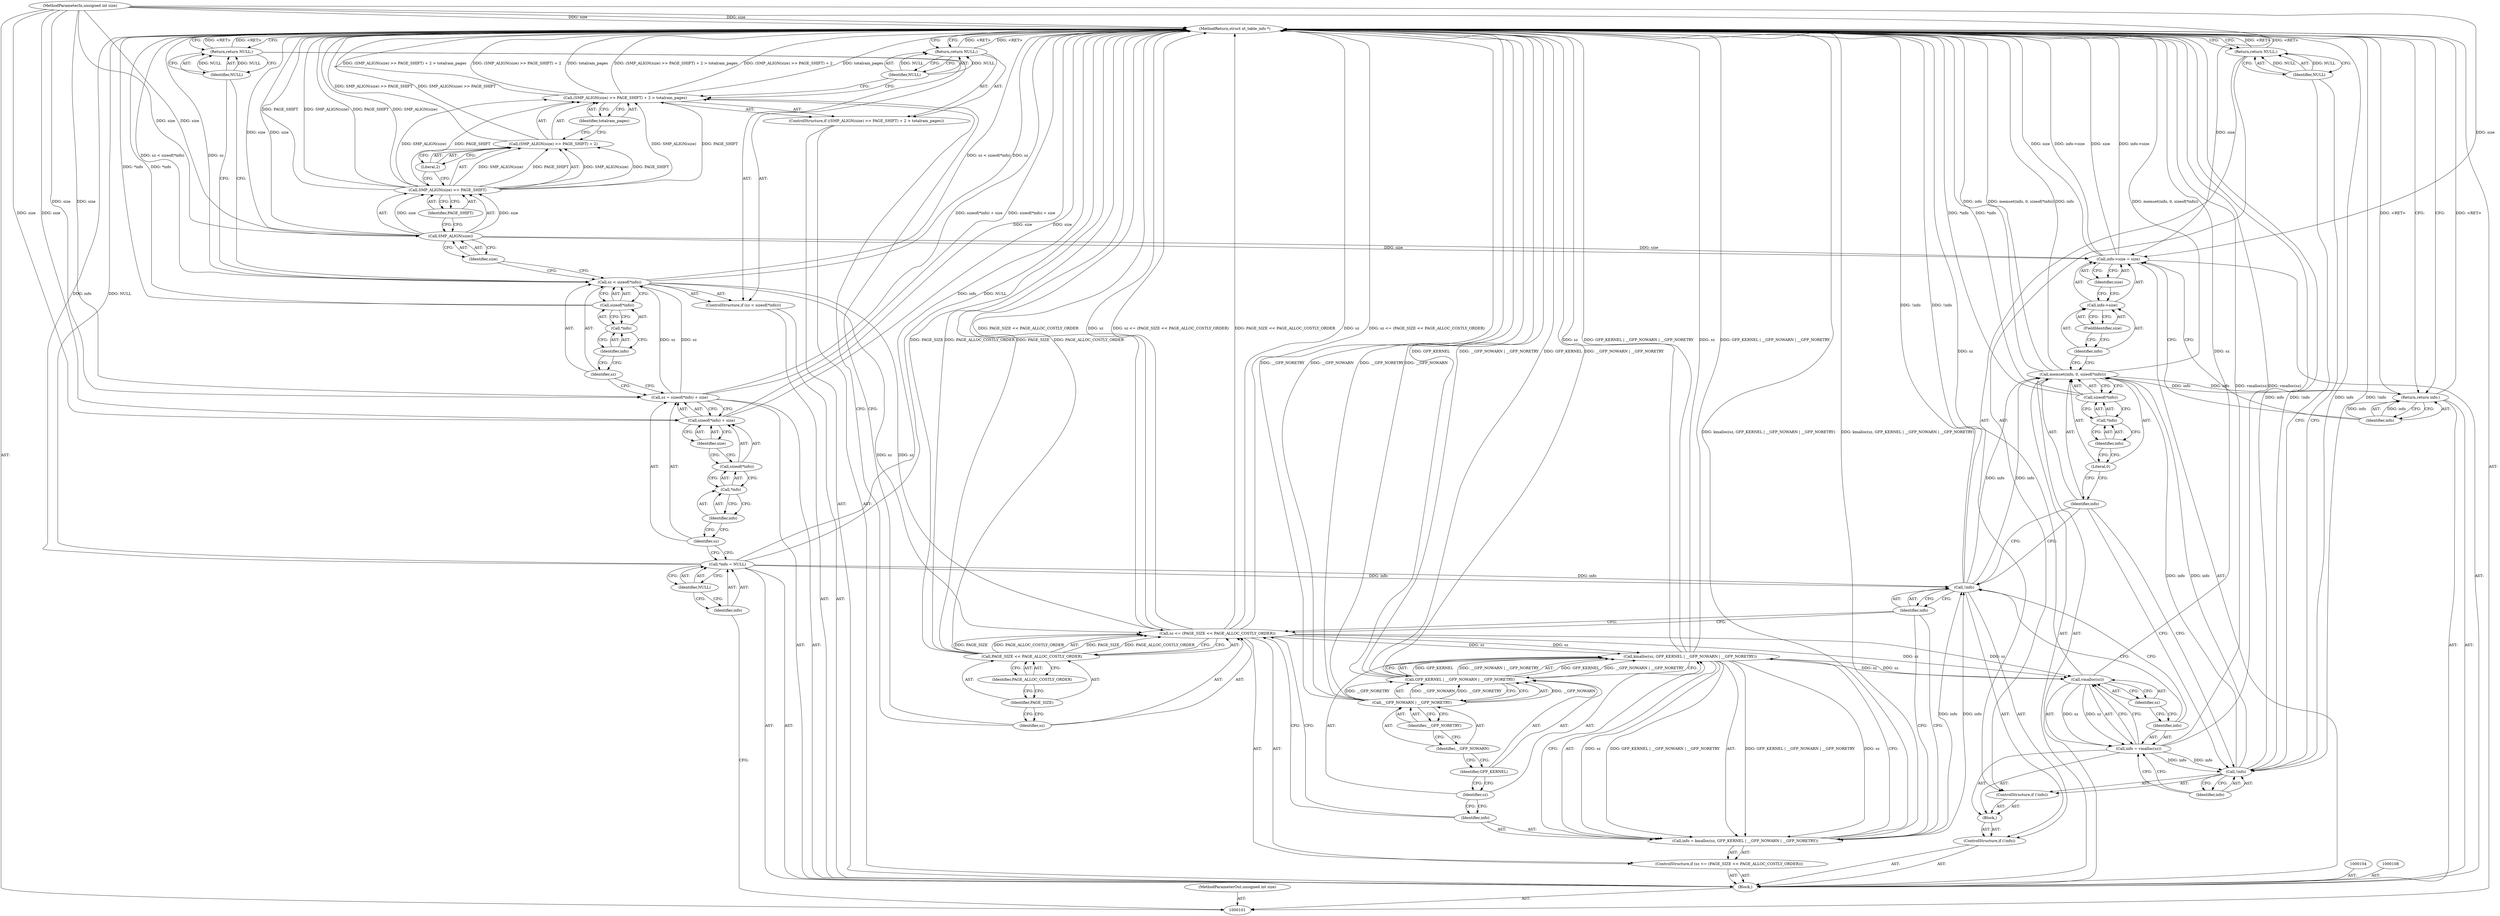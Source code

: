digraph "0_linux_d157bd761585605b7882935ffb86286919f62ea1" {
"1000176" [label="(MethodReturn,struct xt_table_info *)"];
"1000102" [label="(MethodParameterIn,unsigned int size)"];
"1000260" [label="(MethodParameterOut,unsigned int size)"];
"1000129" [label="(Identifier,size)"];
"1000124" [label="(ControlStructure,if ((SMP_ALIGN(size) >> PAGE_SHIFT) + 2 > totalram_pages))"];
"1000130" [label="(Identifier,PAGE_SHIFT)"];
"1000131" [label="(Literal,2)"];
"1000132" [label="(Identifier,totalram_pages)"];
"1000125" [label="(Call,(SMP_ALIGN(size) >> PAGE_SHIFT) + 2 > totalram_pages)"];
"1000126" [label="(Call,(SMP_ALIGN(size) >> PAGE_SHIFT) + 2)"];
"1000127" [label="(Call,SMP_ALIGN(size) >> PAGE_SHIFT)"];
"1000128" [label="(Call,SMP_ALIGN(size))"];
"1000134" [label="(Identifier,NULL)"];
"1000133" [label="(Return,return NULL;)"];
"1000135" [label="(ControlStructure,if (sz <= (PAGE_SIZE << PAGE_ALLOC_COSTLY_ORDER)))"];
"1000138" [label="(Call,PAGE_SIZE << PAGE_ALLOC_COSTLY_ORDER)"];
"1000139" [label="(Identifier,PAGE_SIZE)"];
"1000140" [label="(Identifier,PAGE_ALLOC_COSTLY_ORDER)"];
"1000136" [label="(Call,sz <= (PAGE_SIZE << PAGE_ALLOC_COSTLY_ORDER))"];
"1000137" [label="(Identifier,sz)"];
"1000144" [label="(Identifier,sz)"];
"1000141" [label="(Call,info = kmalloc(sz, GFP_KERNEL | __GFP_NOWARN | __GFP_NORETRY))"];
"1000142" [label="(Identifier,info)"];
"1000145" [label="(Call,GFP_KERNEL | __GFP_NOWARN | __GFP_NORETRY)"];
"1000146" [label="(Identifier,GFP_KERNEL)"];
"1000147" [label="(Call,__GFP_NOWARN | __GFP_NORETRY)"];
"1000148" [label="(Identifier,__GFP_NOWARN)"];
"1000149" [label="(Identifier,__GFP_NORETRY)"];
"1000143" [label="(Call,kmalloc(sz, GFP_KERNEL | __GFP_NOWARN | __GFP_NORETRY))"];
"1000150" [label="(ControlStructure,if (!info))"];
"1000153" [label="(Block,)"];
"1000151" [label="(Call,!info)"];
"1000152" [label="(Identifier,info)"];
"1000157" [label="(Identifier,sz)"];
"1000154" [label="(Call,info = vmalloc(sz))"];
"1000155" [label="(Identifier,info)"];
"1000156" [label="(Call,vmalloc(sz))"];
"1000158" [label="(ControlStructure,if (!info))"];
"1000159" [label="(Call,!info)"];
"1000160" [label="(Identifier,info)"];
"1000162" [label="(Identifier,NULL)"];
"1000161" [label="(Return,return NULL;)"];
"1000103" [label="(Block,)"];
"1000163" [label="(Call,memset(info, 0, sizeof(*info)))"];
"1000165" [label="(Literal,0)"];
"1000166" [label="(Call,sizeof(*info))"];
"1000167" [label="(Call,*info)"];
"1000168" [label="(Identifier,info)"];
"1000164" [label="(Identifier,info)"];
"1000169" [label="(Call,info->size = size)"];
"1000170" [label="(Call,info->size)"];
"1000171" [label="(Identifier,info)"];
"1000173" [label="(Identifier,size)"];
"1000172" [label="(FieldIdentifier,size)"];
"1000174" [label="(Return,return info;)"];
"1000175" [label="(Identifier,info)"];
"1000105" [label="(Call,*info = NULL)"];
"1000106" [label="(Identifier,info)"];
"1000107" [label="(Identifier,NULL)"];
"1000111" [label="(Call,sizeof(*info) + size)"];
"1000112" [label="(Call,sizeof(*info))"];
"1000113" [label="(Call,*info)"];
"1000114" [label="(Identifier,info)"];
"1000115" [label="(Identifier,size)"];
"1000109" [label="(Call,sz = sizeof(*info) + size)"];
"1000110" [label="(Identifier,sz)"];
"1000116" [label="(ControlStructure,if (sz < sizeof(*info)))"];
"1000119" [label="(Call,sizeof(*info))"];
"1000120" [label="(Call,*info)"];
"1000121" [label="(Identifier,info)"];
"1000117" [label="(Call,sz < sizeof(*info))"];
"1000118" [label="(Identifier,sz)"];
"1000122" [label="(Return,return NULL;)"];
"1000123" [label="(Identifier,NULL)"];
"1000176" -> "1000101"  [label="AST: "];
"1000176" -> "1000122"  [label="CFG: "];
"1000176" -> "1000133"  [label="CFG: "];
"1000176" -> "1000161"  [label="CFG: "];
"1000176" -> "1000174"  [label="CFG: "];
"1000161" -> "1000176"  [label="DDG: <RET>"];
"1000122" -> "1000176"  [label="DDG: <RET>"];
"1000133" -> "1000176"  [label="DDG: <RET>"];
"1000174" -> "1000176"  [label="DDG: <RET>"];
"1000125" -> "1000176"  [label="DDG: (SMP_ALIGN(size) >> PAGE_SHIFT) + 2 > totalram_pages"];
"1000125" -> "1000176"  [label="DDG: (SMP_ALIGN(size) >> PAGE_SHIFT) + 2"];
"1000125" -> "1000176"  [label="DDG: totalram_pages"];
"1000156" -> "1000176"  [label="DDG: sz"];
"1000159" -> "1000176"  [label="DDG: info"];
"1000159" -> "1000176"  [label="DDG: !info"];
"1000111" -> "1000176"  [label="DDG: size"];
"1000126" -> "1000176"  [label="DDG: SMP_ALIGN(size) >> PAGE_SHIFT"];
"1000117" -> "1000176"  [label="DDG: sz"];
"1000117" -> "1000176"  [label="DDG: sz < sizeof(*info)"];
"1000102" -> "1000176"  [label="DDG: size"];
"1000169" -> "1000176"  [label="DDG: info->size"];
"1000169" -> "1000176"  [label="DDG: size"];
"1000127" -> "1000176"  [label="DDG: PAGE_SHIFT"];
"1000127" -> "1000176"  [label="DDG: SMP_ALIGN(size)"];
"1000163" -> "1000176"  [label="DDG: info"];
"1000163" -> "1000176"  [label="DDG: memset(info, 0, sizeof(*info))"];
"1000105" -> "1000176"  [label="DDG: NULL"];
"1000105" -> "1000176"  [label="DDG: info"];
"1000151" -> "1000176"  [label="DDG: !info"];
"1000138" -> "1000176"  [label="DDG: PAGE_SIZE"];
"1000138" -> "1000176"  [label="DDG: PAGE_ALLOC_COSTLY_ORDER"];
"1000128" -> "1000176"  [label="DDG: size"];
"1000143" -> "1000176"  [label="DDG: sz"];
"1000143" -> "1000176"  [label="DDG: GFP_KERNEL | __GFP_NOWARN | __GFP_NORETRY"];
"1000166" -> "1000176"  [label="DDG: *info"];
"1000147" -> "1000176"  [label="DDG: __GFP_NORETRY"];
"1000147" -> "1000176"  [label="DDG: __GFP_NOWARN"];
"1000119" -> "1000176"  [label="DDG: *info"];
"1000141" -> "1000176"  [label="DDG: kmalloc(sz, GFP_KERNEL | __GFP_NOWARN | __GFP_NORETRY)"];
"1000136" -> "1000176"  [label="DDG: sz <= (PAGE_SIZE << PAGE_ALLOC_COSTLY_ORDER)"];
"1000136" -> "1000176"  [label="DDG: PAGE_SIZE << PAGE_ALLOC_COSTLY_ORDER"];
"1000136" -> "1000176"  [label="DDG: sz"];
"1000154" -> "1000176"  [label="DDG: vmalloc(sz)"];
"1000145" -> "1000176"  [label="DDG: GFP_KERNEL"];
"1000145" -> "1000176"  [label="DDG: __GFP_NOWARN | __GFP_NORETRY"];
"1000109" -> "1000176"  [label="DDG: sizeof(*info) + size"];
"1000102" -> "1000101"  [label="AST: "];
"1000102" -> "1000176"  [label="DDG: size"];
"1000102" -> "1000109"  [label="DDG: size"];
"1000102" -> "1000111"  [label="DDG: size"];
"1000102" -> "1000128"  [label="DDG: size"];
"1000102" -> "1000169"  [label="DDG: size"];
"1000260" -> "1000101"  [label="AST: "];
"1000129" -> "1000128"  [label="AST: "];
"1000129" -> "1000117"  [label="CFG: "];
"1000128" -> "1000129"  [label="CFG: "];
"1000124" -> "1000103"  [label="AST: "];
"1000125" -> "1000124"  [label="AST: "];
"1000133" -> "1000124"  [label="AST: "];
"1000130" -> "1000127"  [label="AST: "];
"1000130" -> "1000128"  [label="CFG: "];
"1000127" -> "1000130"  [label="CFG: "];
"1000131" -> "1000126"  [label="AST: "];
"1000131" -> "1000127"  [label="CFG: "];
"1000126" -> "1000131"  [label="CFG: "];
"1000132" -> "1000125"  [label="AST: "];
"1000132" -> "1000126"  [label="CFG: "];
"1000125" -> "1000132"  [label="CFG: "];
"1000125" -> "1000124"  [label="AST: "];
"1000125" -> "1000132"  [label="CFG: "];
"1000126" -> "1000125"  [label="AST: "];
"1000132" -> "1000125"  [label="AST: "];
"1000134" -> "1000125"  [label="CFG: "];
"1000137" -> "1000125"  [label="CFG: "];
"1000125" -> "1000176"  [label="DDG: (SMP_ALIGN(size) >> PAGE_SHIFT) + 2 > totalram_pages"];
"1000125" -> "1000176"  [label="DDG: (SMP_ALIGN(size) >> PAGE_SHIFT) + 2"];
"1000125" -> "1000176"  [label="DDG: totalram_pages"];
"1000127" -> "1000125"  [label="DDG: SMP_ALIGN(size)"];
"1000127" -> "1000125"  [label="DDG: PAGE_SHIFT"];
"1000126" -> "1000125"  [label="AST: "];
"1000126" -> "1000131"  [label="CFG: "];
"1000127" -> "1000126"  [label="AST: "];
"1000131" -> "1000126"  [label="AST: "];
"1000132" -> "1000126"  [label="CFG: "];
"1000126" -> "1000176"  [label="DDG: SMP_ALIGN(size) >> PAGE_SHIFT"];
"1000127" -> "1000126"  [label="DDG: SMP_ALIGN(size)"];
"1000127" -> "1000126"  [label="DDG: PAGE_SHIFT"];
"1000127" -> "1000126"  [label="AST: "];
"1000127" -> "1000130"  [label="CFG: "];
"1000128" -> "1000127"  [label="AST: "];
"1000130" -> "1000127"  [label="AST: "];
"1000131" -> "1000127"  [label="CFG: "];
"1000127" -> "1000176"  [label="DDG: PAGE_SHIFT"];
"1000127" -> "1000176"  [label="DDG: SMP_ALIGN(size)"];
"1000127" -> "1000125"  [label="DDG: SMP_ALIGN(size)"];
"1000127" -> "1000125"  [label="DDG: PAGE_SHIFT"];
"1000127" -> "1000126"  [label="DDG: SMP_ALIGN(size)"];
"1000127" -> "1000126"  [label="DDG: PAGE_SHIFT"];
"1000128" -> "1000127"  [label="DDG: size"];
"1000128" -> "1000127"  [label="AST: "];
"1000128" -> "1000129"  [label="CFG: "];
"1000129" -> "1000128"  [label="AST: "];
"1000130" -> "1000128"  [label="CFG: "];
"1000128" -> "1000176"  [label="DDG: size"];
"1000128" -> "1000127"  [label="DDG: size"];
"1000102" -> "1000128"  [label="DDG: size"];
"1000128" -> "1000169"  [label="DDG: size"];
"1000134" -> "1000133"  [label="AST: "];
"1000134" -> "1000125"  [label="CFG: "];
"1000133" -> "1000134"  [label="CFG: "];
"1000134" -> "1000133"  [label="DDG: NULL"];
"1000133" -> "1000124"  [label="AST: "];
"1000133" -> "1000134"  [label="CFG: "];
"1000134" -> "1000133"  [label="AST: "];
"1000176" -> "1000133"  [label="CFG: "];
"1000133" -> "1000176"  [label="DDG: <RET>"];
"1000134" -> "1000133"  [label="DDG: NULL"];
"1000135" -> "1000103"  [label="AST: "];
"1000136" -> "1000135"  [label="AST: "];
"1000141" -> "1000135"  [label="AST: "];
"1000138" -> "1000136"  [label="AST: "];
"1000138" -> "1000140"  [label="CFG: "];
"1000139" -> "1000138"  [label="AST: "];
"1000140" -> "1000138"  [label="AST: "];
"1000136" -> "1000138"  [label="CFG: "];
"1000138" -> "1000176"  [label="DDG: PAGE_SIZE"];
"1000138" -> "1000176"  [label="DDG: PAGE_ALLOC_COSTLY_ORDER"];
"1000138" -> "1000136"  [label="DDG: PAGE_SIZE"];
"1000138" -> "1000136"  [label="DDG: PAGE_ALLOC_COSTLY_ORDER"];
"1000139" -> "1000138"  [label="AST: "];
"1000139" -> "1000137"  [label="CFG: "];
"1000140" -> "1000139"  [label="CFG: "];
"1000140" -> "1000138"  [label="AST: "];
"1000140" -> "1000139"  [label="CFG: "];
"1000138" -> "1000140"  [label="CFG: "];
"1000136" -> "1000135"  [label="AST: "];
"1000136" -> "1000138"  [label="CFG: "];
"1000137" -> "1000136"  [label="AST: "];
"1000138" -> "1000136"  [label="AST: "];
"1000142" -> "1000136"  [label="CFG: "];
"1000152" -> "1000136"  [label="CFG: "];
"1000136" -> "1000176"  [label="DDG: sz <= (PAGE_SIZE << PAGE_ALLOC_COSTLY_ORDER)"];
"1000136" -> "1000176"  [label="DDG: PAGE_SIZE << PAGE_ALLOC_COSTLY_ORDER"];
"1000136" -> "1000176"  [label="DDG: sz"];
"1000117" -> "1000136"  [label="DDG: sz"];
"1000138" -> "1000136"  [label="DDG: PAGE_SIZE"];
"1000138" -> "1000136"  [label="DDG: PAGE_ALLOC_COSTLY_ORDER"];
"1000136" -> "1000143"  [label="DDG: sz"];
"1000136" -> "1000156"  [label="DDG: sz"];
"1000137" -> "1000136"  [label="AST: "];
"1000137" -> "1000125"  [label="CFG: "];
"1000139" -> "1000137"  [label="CFG: "];
"1000144" -> "1000143"  [label="AST: "];
"1000144" -> "1000142"  [label="CFG: "];
"1000146" -> "1000144"  [label="CFG: "];
"1000141" -> "1000135"  [label="AST: "];
"1000141" -> "1000143"  [label="CFG: "];
"1000142" -> "1000141"  [label="AST: "];
"1000143" -> "1000141"  [label="AST: "];
"1000152" -> "1000141"  [label="CFG: "];
"1000141" -> "1000176"  [label="DDG: kmalloc(sz, GFP_KERNEL | __GFP_NOWARN | __GFP_NORETRY)"];
"1000143" -> "1000141"  [label="DDG: sz"];
"1000143" -> "1000141"  [label="DDG: GFP_KERNEL | __GFP_NOWARN | __GFP_NORETRY"];
"1000141" -> "1000151"  [label="DDG: info"];
"1000142" -> "1000141"  [label="AST: "];
"1000142" -> "1000136"  [label="CFG: "];
"1000144" -> "1000142"  [label="CFG: "];
"1000145" -> "1000143"  [label="AST: "];
"1000145" -> "1000147"  [label="CFG: "];
"1000146" -> "1000145"  [label="AST: "];
"1000147" -> "1000145"  [label="AST: "];
"1000143" -> "1000145"  [label="CFG: "];
"1000145" -> "1000176"  [label="DDG: GFP_KERNEL"];
"1000145" -> "1000176"  [label="DDG: __GFP_NOWARN | __GFP_NORETRY"];
"1000145" -> "1000143"  [label="DDG: GFP_KERNEL"];
"1000145" -> "1000143"  [label="DDG: __GFP_NOWARN | __GFP_NORETRY"];
"1000147" -> "1000145"  [label="DDG: __GFP_NOWARN"];
"1000147" -> "1000145"  [label="DDG: __GFP_NORETRY"];
"1000146" -> "1000145"  [label="AST: "];
"1000146" -> "1000144"  [label="CFG: "];
"1000148" -> "1000146"  [label="CFG: "];
"1000147" -> "1000145"  [label="AST: "];
"1000147" -> "1000149"  [label="CFG: "];
"1000148" -> "1000147"  [label="AST: "];
"1000149" -> "1000147"  [label="AST: "];
"1000145" -> "1000147"  [label="CFG: "];
"1000147" -> "1000176"  [label="DDG: __GFP_NORETRY"];
"1000147" -> "1000176"  [label="DDG: __GFP_NOWARN"];
"1000147" -> "1000145"  [label="DDG: __GFP_NOWARN"];
"1000147" -> "1000145"  [label="DDG: __GFP_NORETRY"];
"1000148" -> "1000147"  [label="AST: "];
"1000148" -> "1000146"  [label="CFG: "];
"1000149" -> "1000148"  [label="CFG: "];
"1000149" -> "1000147"  [label="AST: "];
"1000149" -> "1000148"  [label="CFG: "];
"1000147" -> "1000149"  [label="CFG: "];
"1000143" -> "1000141"  [label="AST: "];
"1000143" -> "1000145"  [label="CFG: "];
"1000144" -> "1000143"  [label="AST: "];
"1000145" -> "1000143"  [label="AST: "];
"1000141" -> "1000143"  [label="CFG: "];
"1000143" -> "1000176"  [label="DDG: sz"];
"1000143" -> "1000176"  [label="DDG: GFP_KERNEL | __GFP_NOWARN | __GFP_NORETRY"];
"1000143" -> "1000141"  [label="DDG: sz"];
"1000143" -> "1000141"  [label="DDG: GFP_KERNEL | __GFP_NOWARN | __GFP_NORETRY"];
"1000136" -> "1000143"  [label="DDG: sz"];
"1000145" -> "1000143"  [label="DDG: GFP_KERNEL"];
"1000145" -> "1000143"  [label="DDG: __GFP_NOWARN | __GFP_NORETRY"];
"1000143" -> "1000156"  [label="DDG: sz"];
"1000150" -> "1000103"  [label="AST: "];
"1000151" -> "1000150"  [label="AST: "];
"1000153" -> "1000150"  [label="AST: "];
"1000153" -> "1000150"  [label="AST: "];
"1000154" -> "1000153"  [label="AST: "];
"1000158" -> "1000153"  [label="AST: "];
"1000151" -> "1000150"  [label="AST: "];
"1000151" -> "1000152"  [label="CFG: "];
"1000152" -> "1000151"  [label="AST: "];
"1000155" -> "1000151"  [label="CFG: "];
"1000164" -> "1000151"  [label="CFG: "];
"1000151" -> "1000176"  [label="DDG: !info"];
"1000141" -> "1000151"  [label="DDG: info"];
"1000105" -> "1000151"  [label="DDG: info"];
"1000151" -> "1000163"  [label="DDG: info"];
"1000152" -> "1000151"  [label="AST: "];
"1000152" -> "1000141"  [label="CFG: "];
"1000152" -> "1000136"  [label="CFG: "];
"1000151" -> "1000152"  [label="CFG: "];
"1000157" -> "1000156"  [label="AST: "];
"1000157" -> "1000155"  [label="CFG: "];
"1000156" -> "1000157"  [label="CFG: "];
"1000154" -> "1000153"  [label="AST: "];
"1000154" -> "1000156"  [label="CFG: "];
"1000155" -> "1000154"  [label="AST: "];
"1000156" -> "1000154"  [label="AST: "];
"1000160" -> "1000154"  [label="CFG: "];
"1000154" -> "1000176"  [label="DDG: vmalloc(sz)"];
"1000156" -> "1000154"  [label="DDG: sz"];
"1000154" -> "1000159"  [label="DDG: info"];
"1000155" -> "1000154"  [label="AST: "];
"1000155" -> "1000151"  [label="CFG: "];
"1000157" -> "1000155"  [label="CFG: "];
"1000156" -> "1000154"  [label="AST: "];
"1000156" -> "1000157"  [label="CFG: "];
"1000157" -> "1000156"  [label="AST: "];
"1000154" -> "1000156"  [label="CFG: "];
"1000156" -> "1000176"  [label="DDG: sz"];
"1000156" -> "1000154"  [label="DDG: sz"];
"1000143" -> "1000156"  [label="DDG: sz"];
"1000136" -> "1000156"  [label="DDG: sz"];
"1000158" -> "1000153"  [label="AST: "];
"1000159" -> "1000158"  [label="AST: "];
"1000161" -> "1000158"  [label="AST: "];
"1000159" -> "1000158"  [label="AST: "];
"1000159" -> "1000160"  [label="CFG: "];
"1000160" -> "1000159"  [label="AST: "];
"1000162" -> "1000159"  [label="CFG: "];
"1000164" -> "1000159"  [label="CFG: "];
"1000159" -> "1000176"  [label="DDG: info"];
"1000159" -> "1000176"  [label="DDG: !info"];
"1000154" -> "1000159"  [label="DDG: info"];
"1000159" -> "1000163"  [label="DDG: info"];
"1000160" -> "1000159"  [label="AST: "];
"1000160" -> "1000154"  [label="CFG: "];
"1000159" -> "1000160"  [label="CFG: "];
"1000162" -> "1000161"  [label="AST: "];
"1000162" -> "1000159"  [label="CFG: "];
"1000161" -> "1000162"  [label="CFG: "];
"1000162" -> "1000161"  [label="DDG: NULL"];
"1000161" -> "1000158"  [label="AST: "];
"1000161" -> "1000162"  [label="CFG: "];
"1000162" -> "1000161"  [label="AST: "];
"1000176" -> "1000161"  [label="CFG: "];
"1000161" -> "1000176"  [label="DDG: <RET>"];
"1000162" -> "1000161"  [label="DDG: NULL"];
"1000103" -> "1000101"  [label="AST: "];
"1000104" -> "1000103"  [label="AST: "];
"1000105" -> "1000103"  [label="AST: "];
"1000108" -> "1000103"  [label="AST: "];
"1000109" -> "1000103"  [label="AST: "];
"1000116" -> "1000103"  [label="AST: "];
"1000124" -> "1000103"  [label="AST: "];
"1000135" -> "1000103"  [label="AST: "];
"1000150" -> "1000103"  [label="AST: "];
"1000163" -> "1000103"  [label="AST: "];
"1000169" -> "1000103"  [label="AST: "];
"1000174" -> "1000103"  [label="AST: "];
"1000163" -> "1000103"  [label="AST: "];
"1000163" -> "1000166"  [label="CFG: "];
"1000164" -> "1000163"  [label="AST: "];
"1000165" -> "1000163"  [label="AST: "];
"1000166" -> "1000163"  [label="AST: "];
"1000171" -> "1000163"  [label="CFG: "];
"1000163" -> "1000176"  [label="DDG: info"];
"1000163" -> "1000176"  [label="DDG: memset(info, 0, sizeof(*info))"];
"1000159" -> "1000163"  [label="DDG: info"];
"1000151" -> "1000163"  [label="DDG: info"];
"1000163" -> "1000174"  [label="DDG: info"];
"1000165" -> "1000163"  [label="AST: "];
"1000165" -> "1000164"  [label="CFG: "];
"1000168" -> "1000165"  [label="CFG: "];
"1000166" -> "1000163"  [label="AST: "];
"1000166" -> "1000167"  [label="CFG: "];
"1000167" -> "1000166"  [label="AST: "];
"1000163" -> "1000166"  [label="CFG: "];
"1000166" -> "1000176"  [label="DDG: *info"];
"1000167" -> "1000166"  [label="AST: "];
"1000167" -> "1000168"  [label="CFG: "];
"1000168" -> "1000167"  [label="AST: "];
"1000166" -> "1000167"  [label="CFG: "];
"1000168" -> "1000167"  [label="AST: "];
"1000168" -> "1000165"  [label="CFG: "];
"1000167" -> "1000168"  [label="CFG: "];
"1000164" -> "1000163"  [label="AST: "];
"1000164" -> "1000159"  [label="CFG: "];
"1000164" -> "1000151"  [label="CFG: "];
"1000165" -> "1000164"  [label="CFG: "];
"1000169" -> "1000103"  [label="AST: "];
"1000169" -> "1000173"  [label="CFG: "];
"1000170" -> "1000169"  [label="AST: "];
"1000173" -> "1000169"  [label="AST: "];
"1000175" -> "1000169"  [label="CFG: "];
"1000169" -> "1000176"  [label="DDG: info->size"];
"1000169" -> "1000176"  [label="DDG: size"];
"1000128" -> "1000169"  [label="DDG: size"];
"1000102" -> "1000169"  [label="DDG: size"];
"1000170" -> "1000169"  [label="AST: "];
"1000170" -> "1000172"  [label="CFG: "];
"1000171" -> "1000170"  [label="AST: "];
"1000172" -> "1000170"  [label="AST: "];
"1000173" -> "1000170"  [label="CFG: "];
"1000171" -> "1000170"  [label="AST: "];
"1000171" -> "1000163"  [label="CFG: "];
"1000172" -> "1000171"  [label="CFG: "];
"1000173" -> "1000169"  [label="AST: "];
"1000173" -> "1000170"  [label="CFG: "];
"1000169" -> "1000173"  [label="CFG: "];
"1000172" -> "1000170"  [label="AST: "];
"1000172" -> "1000171"  [label="CFG: "];
"1000170" -> "1000172"  [label="CFG: "];
"1000174" -> "1000103"  [label="AST: "];
"1000174" -> "1000175"  [label="CFG: "];
"1000175" -> "1000174"  [label="AST: "];
"1000176" -> "1000174"  [label="CFG: "];
"1000174" -> "1000176"  [label="DDG: <RET>"];
"1000175" -> "1000174"  [label="DDG: info"];
"1000163" -> "1000174"  [label="DDG: info"];
"1000175" -> "1000174"  [label="AST: "];
"1000175" -> "1000169"  [label="CFG: "];
"1000174" -> "1000175"  [label="CFG: "];
"1000175" -> "1000174"  [label="DDG: info"];
"1000105" -> "1000103"  [label="AST: "];
"1000105" -> "1000107"  [label="CFG: "];
"1000106" -> "1000105"  [label="AST: "];
"1000107" -> "1000105"  [label="AST: "];
"1000110" -> "1000105"  [label="CFG: "];
"1000105" -> "1000176"  [label="DDG: NULL"];
"1000105" -> "1000176"  [label="DDG: info"];
"1000105" -> "1000151"  [label="DDG: info"];
"1000106" -> "1000105"  [label="AST: "];
"1000106" -> "1000101"  [label="CFG: "];
"1000107" -> "1000106"  [label="CFG: "];
"1000107" -> "1000105"  [label="AST: "];
"1000107" -> "1000106"  [label="CFG: "];
"1000105" -> "1000107"  [label="CFG: "];
"1000111" -> "1000109"  [label="AST: "];
"1000111" -> "1000115"  [label="CFG: "];
"1000112" -> "1000111"  [label="AST: "];
"1000115" -> "1000111"  [label="AST: "];
"1000109" -> "1000111"  [label="CFG: "];
"1000111" -> "1000176"  [label="DDG: size"];
"1000102" -> "1000111"  [label="DDG: size"];
"1000112" -> "1000111"  [label="AST: "];
"1000112" -> "1000113"  [label="CFG: "];
"1000113" -> "1000112"  [label="AST: "];
"1000115" -> "1000112"  [label="CFG: "];
"1000113" -> "1000112"  [label="AST: "];
"1000113" -> "1000114"  [label="CFG: "];
"1000114" -> "1000113"  [label="AST: "];
"1000112" -> "1000113"  [label="CFG: "];
"1000114" -> "1000113"  [label="AST: "];
"1000114" -> "1000110"  [label="CFG: "];
"1000113" -> "1000114"  [label="CFG: "];
"1000115" -> "1000111"  [label="AST: "];
"1000115" -> "1000112"  [label="CFG: "];
"1000111" -> "1000115"  [label="CFG: "];
"1000109" -> "1000103"  [label="AST: "];
"1000109" -> "1000111"  [label="CFG: "];
"1000110" -> "1000109"  [label="AST: "];
"1000111" -> "1000109"  [label="AST: "];
"1000118" -> "1000109"  [label="CFG: "];
"1000109" -> "1000176"  [label="DDG: sizeof(*info) + size"];
"1000102" -> "1000109"  [label="DDG: size"];
"1000109" -> "1000117"  [label="DDG: sz"];
"1000110" -> "1000109"  [label="AST: "];
"1000110" -> "1000105"  [label="CFG: "];
"1000114" -> "1000110"  [label="CFG: "];
"1000116" -> "1000103"  [label="AST: "];
"1000117" -> "1000116"  [label="AST: "];
"1000122" -> "1000116"  [label="AST: "];
"1000119" -> "1000117"  [label="AST: "];
"1000119" -> "1000120"  [label="CFG: "];
"1000120" -> "1000119"  [label="AST: "];
"1000117" -> "1000119"  [label="CFG: "];
"1000119" -> "1000176"  [label="DDG: *info"];
"1000120" -> "1000119"  [label="AST: "];
"1000120" -> "1000121"  [label="CFG: "];
"1000121" -> "1000120"  [label="AST: "];
"1000119" -> "1000120"  [label="CFG: "];
"1000121" -> "1000120"  [label="AST: "];
"1000121" -> "1000118"  [label="CFG: "];
"1000120" -> "1000121"  [label="CFG: "];
"1000117" -> "1000116"  [label="AST: "];
"1000117" -> "1000119"  [label="CFG: "];
"1000118" -> "1000117"  [label="AST: "];
"1000119" -> "1000117"  [label="AST: "];
"1000123" -> "1000117"  [label="CFG: "];
"1000129" -> "1000117"  [label="CFG: "];
"1000117" -> "1000176"  [label="DDG: sz"];
"1000117" -> "1000176"  [label="DDG: sz < sizeof(*info)"];
"1000109" -> "1000117"  [label="DDG: sz"];
"1000117" -> "1000136"  [label="DDG: sz"];
"1000118" -> "1000117"  [label="AST: "];
"1000118" -> "1000109"  [label="CFG: "];
"1000121" -> "1000118"  [label="CFG: "];
"1000122" -> "1000116"  [label="AST: "];
"1000122" -> "1000123"  [label="CFG: "];
"1000123" -> "1000122"  [label="AST: "];
"1000176" -> "1000122"  [label="CFG: "];
"1000122" -> "1000176"  [label="DDG: <RET>"];
"1000123" -> "1000122"  [label="DDG: NULL"];
"1000123" -> "1000122"  [label="AST: "];
"1000123" -> "1000117"  [label="CFG: "];
"1000122" -> "1000123"  [label="CFG: "];
"1000123" -> "1000122"  [label="DDG: NULL"];
}
